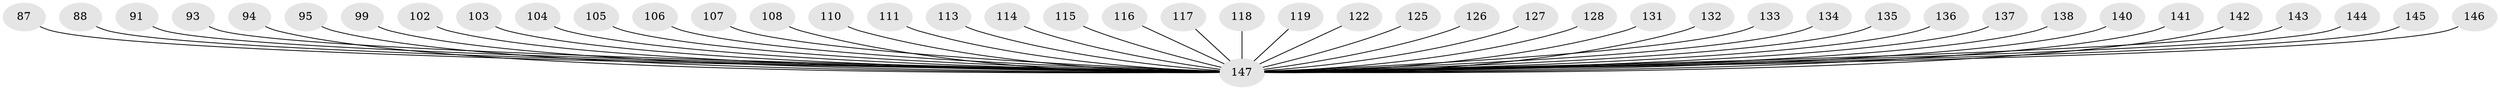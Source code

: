 // original degree distribution, {5: 0.013605442176870748, 8: 0.013605442176870748, 4: 0.061224489795918366, 3: 0.1564625850340136, 1: 0.5102040816326531, 2: 0.22448979591836735, 7: 0.013605442176870748, 6: 0.006802721088435374}
// Generated by graph-tools (version 1.1) at 2025/56/03/04/25 21:56:29]
// undirected, 44 vertices, 43 edges
graph export_dot {
graph [start="1"]
  node [color=gray90,style=filled];
  87;
  88;
  91;
  93;
  94;
  95;
  99;
  102;
  103;
  104;
  105;
  106;
  107;
  108;
  110;
  111;
  113;
  114;
  115;
  116;
  117;
  118;
  119;
  122;
  125;
  126;
  127;
  128 [super="+70+78"];
  131;
  132;
  133;
  134;
  135;
  136 [super="+21+23+25+37"];
  137;
  138;
  140;
  141;
  142;
  143;
  144;
  145;
  146;
  147 [super="+56+129+96+66+101+90+79+77+92+123+100+130+109+112+58+82+89+83+97+120+63+139+67+72+121+73+74+75+80+81+84+85+86"];
  87 -- 147;
  88 -- 147;
  91 -- 147;
  93 -- 147;
  94 -- 147;
  95 -- 147;
  99 -- 147;
  102 -- 147;
  103 -- 147;
  104 -- 147;
  105 -- 147;
  106 -- 147;
  107 -- 147;
  108 -- 147;
  110 -- 147;
  111 -- 147;
  113 -- 147;
  114 -- 147;
  115 -- 147;
  116 -- 147;
  117 -- 147;
  118 -- 147;
  119 -- 147;
  122 -- 147;
  125 -- 147;
  126 -- 147;
  127 -- 147;
  128 -- 147;
  131 -- 147;
  132 -- 147;
  133 -- 147;
  134 -- 147;
  135 -- 147;
  136 -- 147;
  137 -- 147;
  138 -- 147;
  140 -- 147;
  141 -- 147;
  142 -- 147;
  143 -- 147;
  144 -- 147;
  145 -- 147;
  146 -- 147;
}
